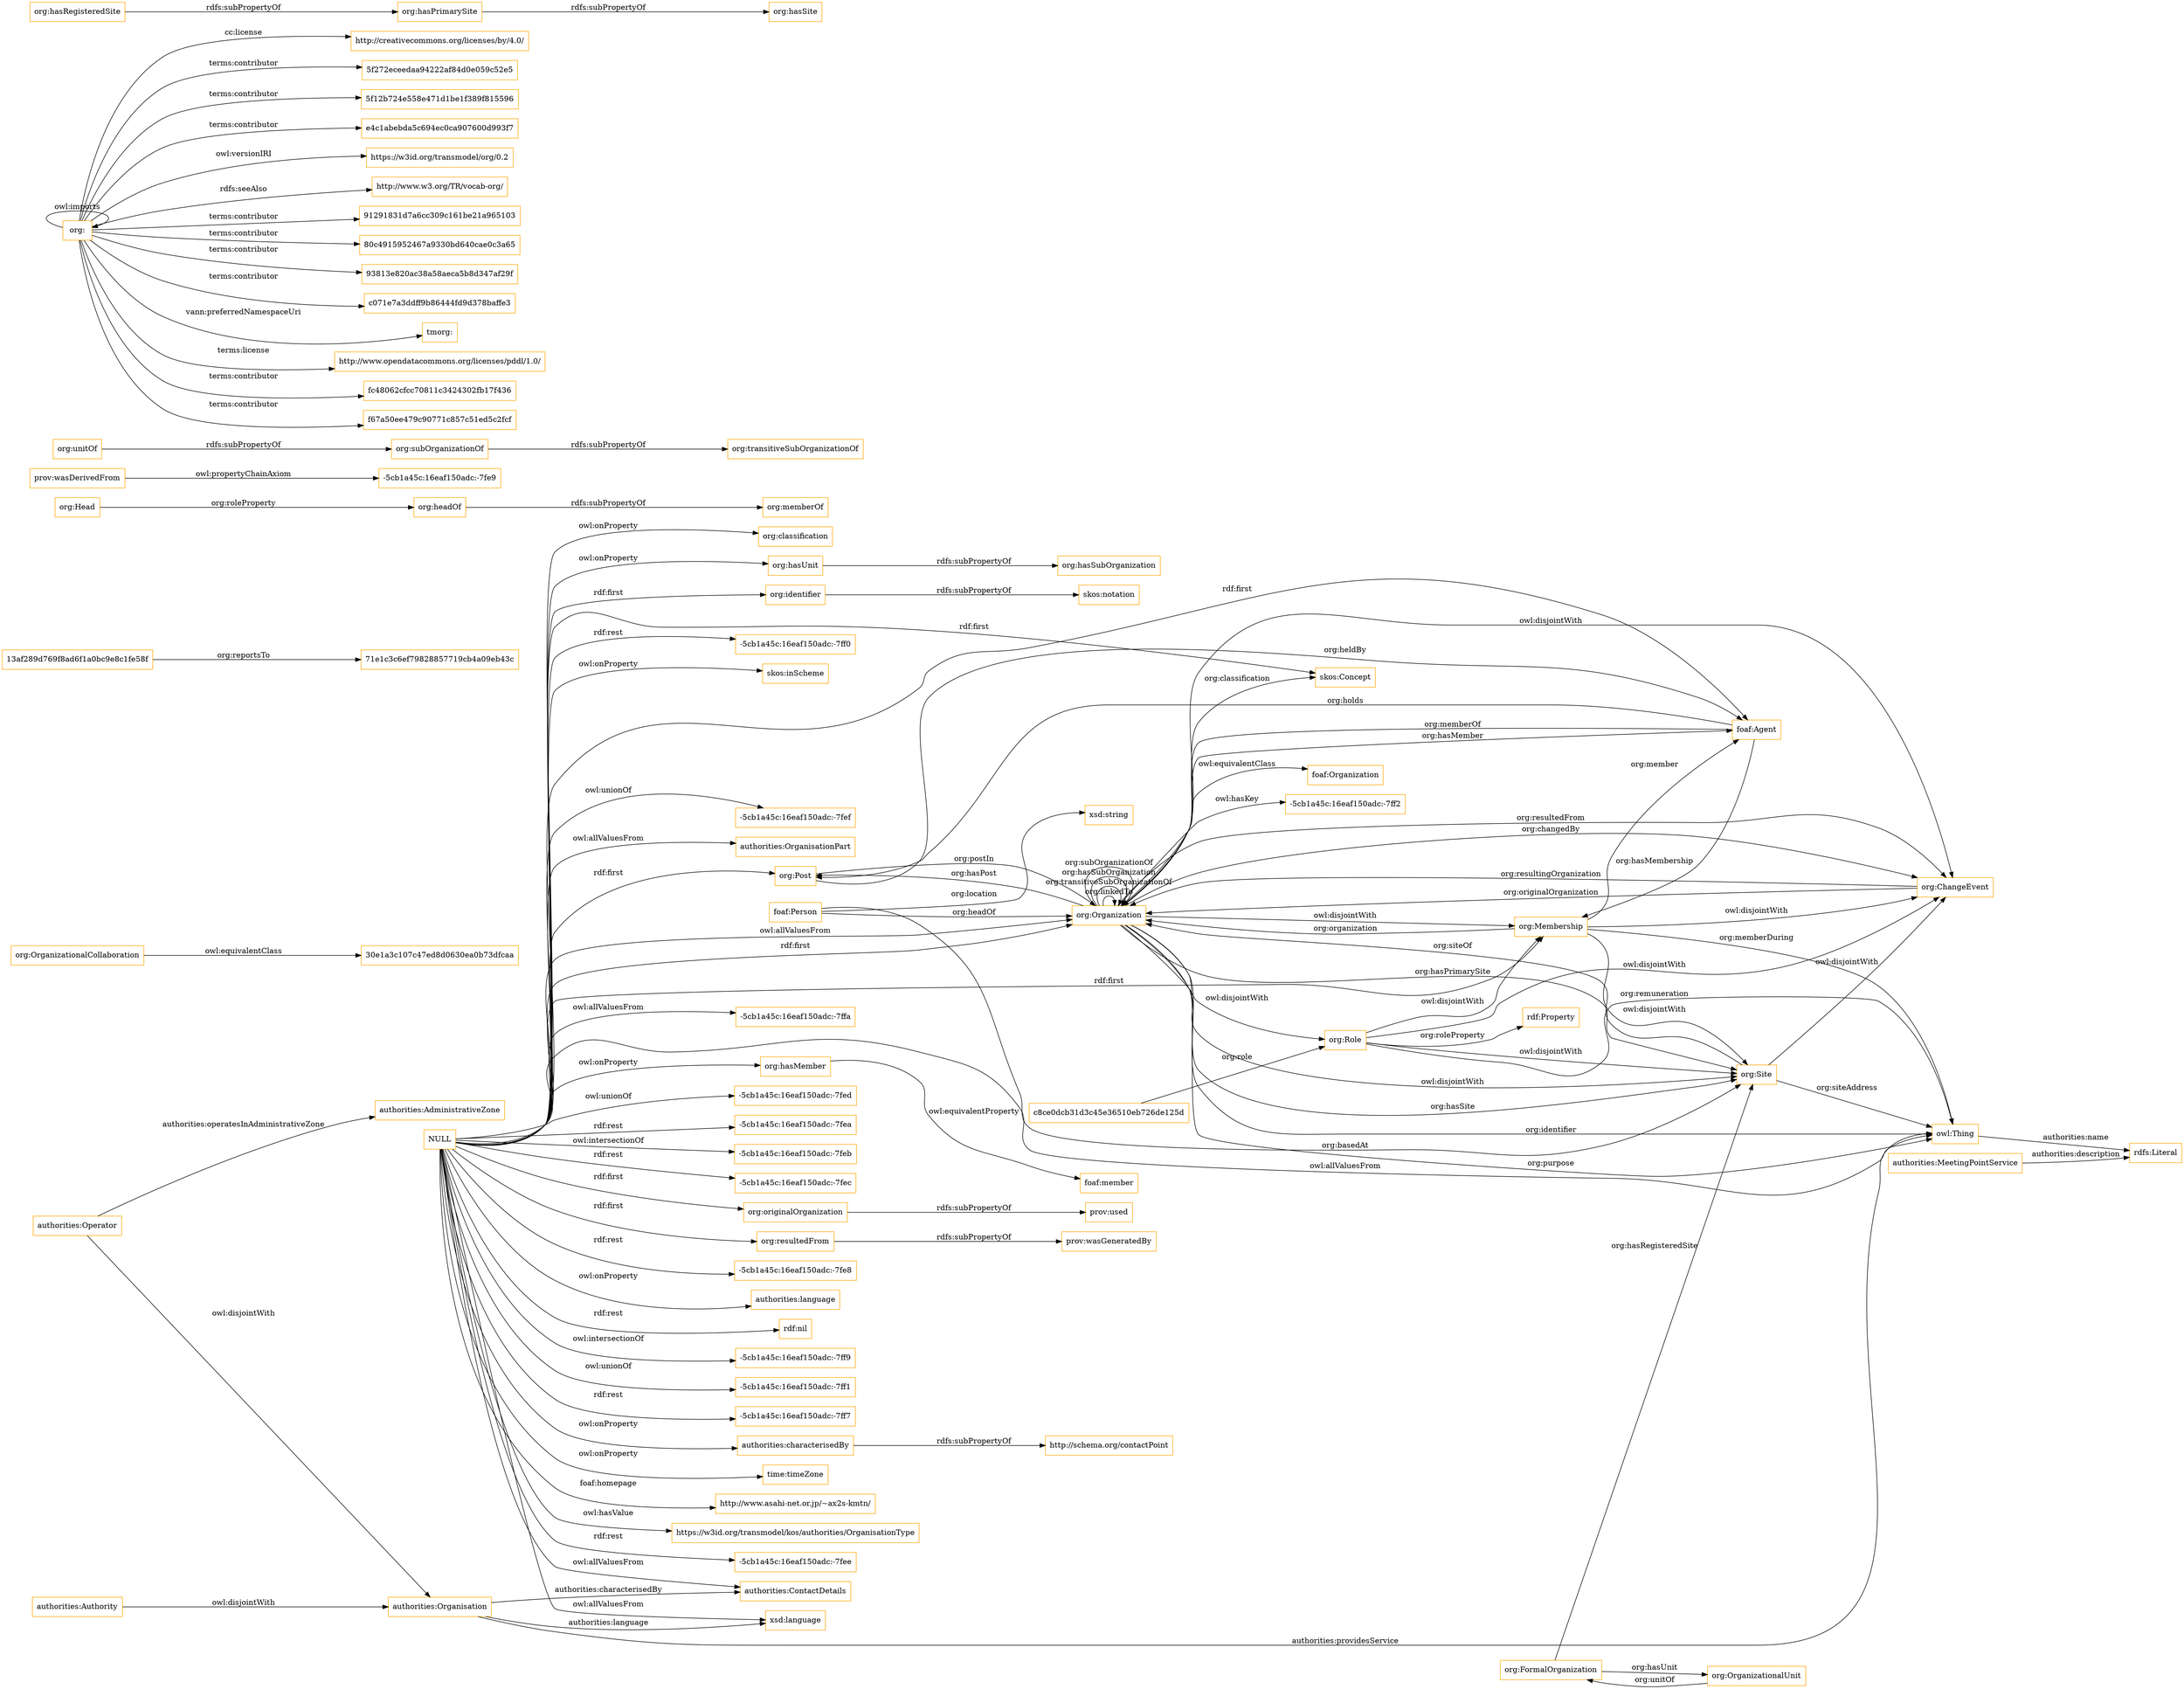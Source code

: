 digraph ar2dtool_diagram { 
rankdir=LR;
size="1501"
node [shape = rectangle, color="orange"]; "authorities:Authority" "authorities:Organisation" "authorities:OrganisationPart" "skos:Concept" "foaf:Organization" "authorities:AdministrativeZone" "authorities:Operator" "org:OrganizationalUnit" "-5cb1a45c:16eaf150adc:-7ffa" "authorities:ContactDetails" "org:Post" "c8ce0dcb31d3c45e36510eb726de125d" "org:Site" "org:FormalOrganization" "org:OrganizationalCollaboration" "30e1a3c107c47ed8d0630ea0b73dfcaa" "org:Organization" "org:Role" "71e1c3c6ef79828857719cb4a09eb43c" "13af289d769f8ad6f1a0bc9e8c1fe58f" "org:ChangeEvent" "org:Membership" ; /*classes style*/
	"org:Role" -> "org:ChangeEvent" [ label = "owl:disjointWith" ];
	"org:Role" -> "org:Site" [ label = "owl:disjointWith" ];
	"org:Role" -> "org:Membership" [ label = "owl:disjointWith" ];
	"authorities:Operator" -> "authorities:Organisation" [ label = "owl:disjointWith" ];
	"org:headOf" -> "org:memberOf" [ label = "rdfs:subPropertyOf" ];
	"prov:wasDerivedFrom" -> "-5cb1a45c:16eaf150adc:-7fe9" [ label = "owl:propertyChainAxiom" ];
	"org:hasMember" -> "foaf:member" [ label = "owl:equivalentProperty" ];
	"org:Membership" -> "org:ChangeEvent" [ label = "owl:disjointWith" ];
	"org:Membership" -> "org:Site" [ label = "owl:disjointWith" ];
	"org:Organization" -> "-5cb1a45c:16eaf150adc:-7ff2" [ label = "owl:hasKey" ];
	"org:Organization" -> "org:Role" [ label = "owl:disjointWith" ];
	"org:Organization" -> "org:ChangeEvent" [ label = "owl:disjointWith" ];
	"org:Organization" -> "foaf:Organization" [ label = "owl:equivalentClass" ];
	"org:Organization" -> "org:Membership" [ label = "owl:disjointWith" ];
	"org:Organization" -> "org:Site" [ label = "owl:disjointWith" ];
	"org:originalOrganization" -> "prov:used" [ label = "rdfs:subPropertyOf" ];
	"org:Site" -> "org:ChangeEvent" [ label = "owl:disjointWith" ];
	"org:subOrganizationOf" -> "org:transitiveSubOrganizationOf" [ label = "rdfs:subPropertyOf" ];
	"NULL" -> "org:hasMember" [ label = "owl:onProperty" ];
	"NULL" -> "org:Post" [ label = "rdf:first" ];
	"NULL" -> "-5cb1a45c:16eaf150adc:-7fed" [ label = "owl:unionOf" ];
	"NULL" -> "-5cb1a45c:16eaf150adc:-7fea" [ label = "rdf:rest" ];
	"NULL" -> "-5cb1a45c:16eaf150adc:-7ffa" [ label = "owl:allValuesFrom" ];
	"NULL" -> "org:Organization" [ label = "owl:allValuesFrom" ];
	"NULL" -> "-5cb1a45c:16eaf150adc:-7feb" [ label = "owl:intersectionOf" ];
	"NULL" -> "authorities:OrganisationPart" [ label = "owl:allValuesFrom" ];
	"NULL" -> "skos:Concept" [ label = "rdf:first" ];
	"NULL" -> "-5cb1a45c:16eaf150adc:-7fec" [ label = "rdf:rest" ];
	"NULL" -> "org:resultedFrom" [ label = "rdf:first" ];
	"NULL" -> "authorities:characterisedBy" [ label = "owl:onProperty" ];
	"NULL" -> "org:hasUnit" [ label = "owl:onProperty" ];
	"NULL" -> "org:originalOrganization" [ label = "rdf:first" ];
	"NULL" -> "-5cb1a45c:16eaf150adc:-7fe8" [ label = "rdf:rest" ];
	"NULL" -> "org:Organization" [ label = "rdf:first" ];
	"NULL" -> "authorities:language" [ label = "owl:onProperty" ];
	"NULL" -> "rdf:nil" [ label = "rdf:rest" ];
	"NULL" -> "-5cb1a45c:16eaf150adc:-7ff9" [ label = "owl:intersectionOf" ];
	"NULL" -> "-5cb1a45c:16eaf150adc:-7ff1" [ label = "owl:unionOf" ];
	"NULL" -> "-5cb1a45c:16eaf150adc:-7ff7" [ label = "rdf:rest" ];
	"NULL" -> "org:identifier" [ label = "rdf:first" ];
	"NULL" -> "time:timeZone" [ label = "owl:onProperty" ];
	"NULL" -> "foaf:Agent" [ label = "rdf:first" ];
	"NULL" -> "http://www.asahi-net.or.jp/~ax2s-kmtn/" [ label = "foaf:homepage" ];
	"NULL" -> "https://w3id.org/transmodel/kos/authorities/OrganisationType" [ label = "owl:hasValue" ];
	"NULL" -> "xsd:language" [ label = "owl:allValuesFrom" ];
	"NULL" -> "-5cb1a45c:16eaf150adc:-7fee" [ label = "rdf:rest" ];
	"NULL" -> "org:classification" [ label = "owl:onProperty" ];
	"NULL" -> "org:Membership" [ label = "rdf:first" ];
	"NULL" -> "-5cb1a45c:16eaf150adc:-7ff0" [ label = "rdf:rest" ];
	"NULL" -> "skos:inScheme" [ label = "owl:onProperty" ];
	"NULL" -> "authorities:ContactDetails" [ label = "owl:allValuesFrom" ];
	"NULL" -> "-5cb1a45c:16eaf150adc:-7fef" [ label = "owl:unionOf" ];
	"NULL" -> "owl:Thing" [ label = "owl:allValuesFrom" ];
	"org:resultedFrom" -> "prov:wasGeneratedBy" [ label = "rdfs:subPropertyOf" ];
	"org:Head" -> "org:headOf" [ label = "org:roleProperty" ];
	"org:" -> "http://creativecommons.org/licenses/by/4.0/" [ label = "cc:license" ];
	"org:" -> "5f272eceedaa94222af84d0e059c52e5" [ label = "terms:contributor" ];
	"org:" -> "5f12b724e558e471d1be1f389f815596" [ label = "terms:contributor" ];
	"org:" -> "e4c1abebda5c694ec0ca907600d993f7" [ label = "terms:contributor" ];
	"org:" -> "https://w3id.org/transmodel/org/0.2" [ label = "owl:versionIRI" ];
	"org:" -> "org:" [ label = "owl:imports" ];
	"org:" -> "http://www.w3.org/TR/vocab-org/" [ label = "rdfs:seeAlso" ];
	"org:" -> "91291831d7a6cc309c161be21a965103" [ label = "terms:contributor" ];
	"org:" -> "80c4915952467a9330bd640cae0c3a65" [ label = "terms:contributor" ];
	"org:" -> "93813e820ac38a58aeca5b8d347af29f" [ label = "terms:contributor" ];
	"org:" -> "c071e7a3ddff9b86444fd9d378baffe3" [ label = "terms:contributor" ];
	"org:" -> "tmorg:" [ label = "vann:preferredNamespaceUri" ];
	"org:" -> "http://www.opendatacommons.org/licenses/pddl/1.0/" [ label = "terms:license" ];
	"org:" -> "fc48062cfcc70811c3424302fb17f436" [ label = "terms:contributor" ];
	"org:" -> "f67a50ee479c90771c857c51ed5c2fcf" [ label = "terms:contributor" ];
	"org:OrganizationalCollaboration" -> "30e1a3c107c47ed8d0630ea0b73dfcaa" [ label = "owl:equivalentClass" ];
	"org:hasRegisteredSite" -> "org:hasPrimarySite" [ label = "rdfs:subPropertyOf" ];
	"org:hasPrimarySite" -> "org:hasSite" [ label = "rdfs:subPropertyOf" ];
	"org:unitOf" -> "org:subOrganizationOf" [ label = "rdfs:subPropertyOf" ];
	"org:identifier" -> "skos:notation" [ label = "rdfs:subPropertyOf" ];
	"authorities:characterisedBy" -> "http://schema.org/contactPoint" [ label = "rdfs:subPropertyOf" ];
	"authorities:Authority" -> "authorities:Organisation" [ label = "owl:disjointWith" ];
	"org:hasUnit" -> "org:hasSubOrganization" [ label = "rdfs:subPropertyOf" ];
	"authorities:Organisation" -> "authorities:ContactDetails" [ label = "authorities:characterisedBy" ];
	"owl:Thing" -> "rdfs:Literal" [ label = "authorities:name" ];
	"org:FormalOrganization" -> "org:Site" [ label = "org:hasRegisteredSite" ];
	"org:Post" -> "org:Organization" [ label = "org:postIn" ];
	"org:Site" -> "owl:Thing" [ label = "org:siteAddress" ];
	"org:FormalOrganization" -> "org:OrganizationalUnit" [ label = "org:hasUnit" ];
	"org:Organization" -> "org:Site" [ label = "org:hasSite" ];
	"org:ChangeEvent" -> "org:Organization" [ label = "org:resultingOrganization" ];
	"13af289d769f8ad6f1a0bc9e8c1fe58f" -> "71e1c3c6ef79828857719cb4a09eb43c" [ label = "org:reportsTo" ];
	"authorities:MeetingPointService" -> "rdfs:Literal" [ label = "authorities:description" ];
	"foaf:Agent" -> "org:Organization" [ label = "org:memberOf" ];
	"org:Organization" -> "owl:Thing" [ label = "org:identifier" ];
	"authorities:Operator" -> "authorities:AdministrativeZone" [ label = "authorities:operatesInAdministrativeZone" ];
	"authorities:Organisation" -> "owl:Thing" [ label = "authorities:providesService" ];
	"org:Organization" -> "skos:Concept" [ label = "org:classification" ];
	"foaf:Person" -> "org:Organization" [ label = "org:headOf" ];
	"foaf:Agent" -> "org:Membership" [ label = "org:hasMembership" ];
	"org:Organization" -> "org:Post" [ label = "org:hasPost" ];
	"org:Membership" -> "org:Organization" [ label = "org:organization" ];
	"org:ChangeEvent" -> "org:Organization" [ label = "org:originalOrganization" ];
	"org:Organization" -> "org:ChangeEvent" [ label = "org:resultedFrom" ];
	"org:Membership" -> "owl:Thing" [ label = "org:memberDuring" ];
	"c8ce0dcb31d3c45e36510eb726de125d" -> "org:Role" [ label = "org:role" ];
	"org:Organization" -> "org:Site" [ label = "org:hasPrimarySite" ];
	"org:Organization" -> "org:Organization" [ label = "org:linkedTo" ];
	"org:Site" -> "org:Organization" [ label = "org:siteOf" ];
	"org:Organization" -> "foaf:Agent" [ label = "org:hasMember" ];
	"org:Organization" -> "org:Organization" [ label = "org:transitiveSubOrganizationOf" ];
	"org:Membership" -> "foaf:Agent" [ label = "org:member" ];
	"org:Organization" -> "org:Organization" [ label = "org:hasSubOrganization" ];
	"authorities:Organisation" -> "xsd:language" [ label = "authorities:language" ];
	"foaf:Person" -> "xsd:string" [ label = "org:location" ];
	"foaf:Person" -> "org:Site" [ label = "org:basedAt" ];
	"org:Role" -> "owl:Thing" [ label = "org:remuneration" ];
	"org:Organization" -> "org:ChangeEvent" [ label = "org:changedBy" ];
	"org:OrganizationalUnit" -> "org:FormalOrganization" [ label = "org:unitOf" ];
	"org:Post" -> "foaf:Agent" [ label = "org:heldBy" ];
	"org:Role" -> "rdf:Property" [ label = "org:roleProperty" ];
	"org:Organization" -> "owl:Thing" [ label = "org:purpose" ];
	"foaf:Agent" -> "org:Post" [ label = "org:holds" ];
	"org:Organization" -> "org:Organization" [ label = "org:subOrganizationOf" ];

}
